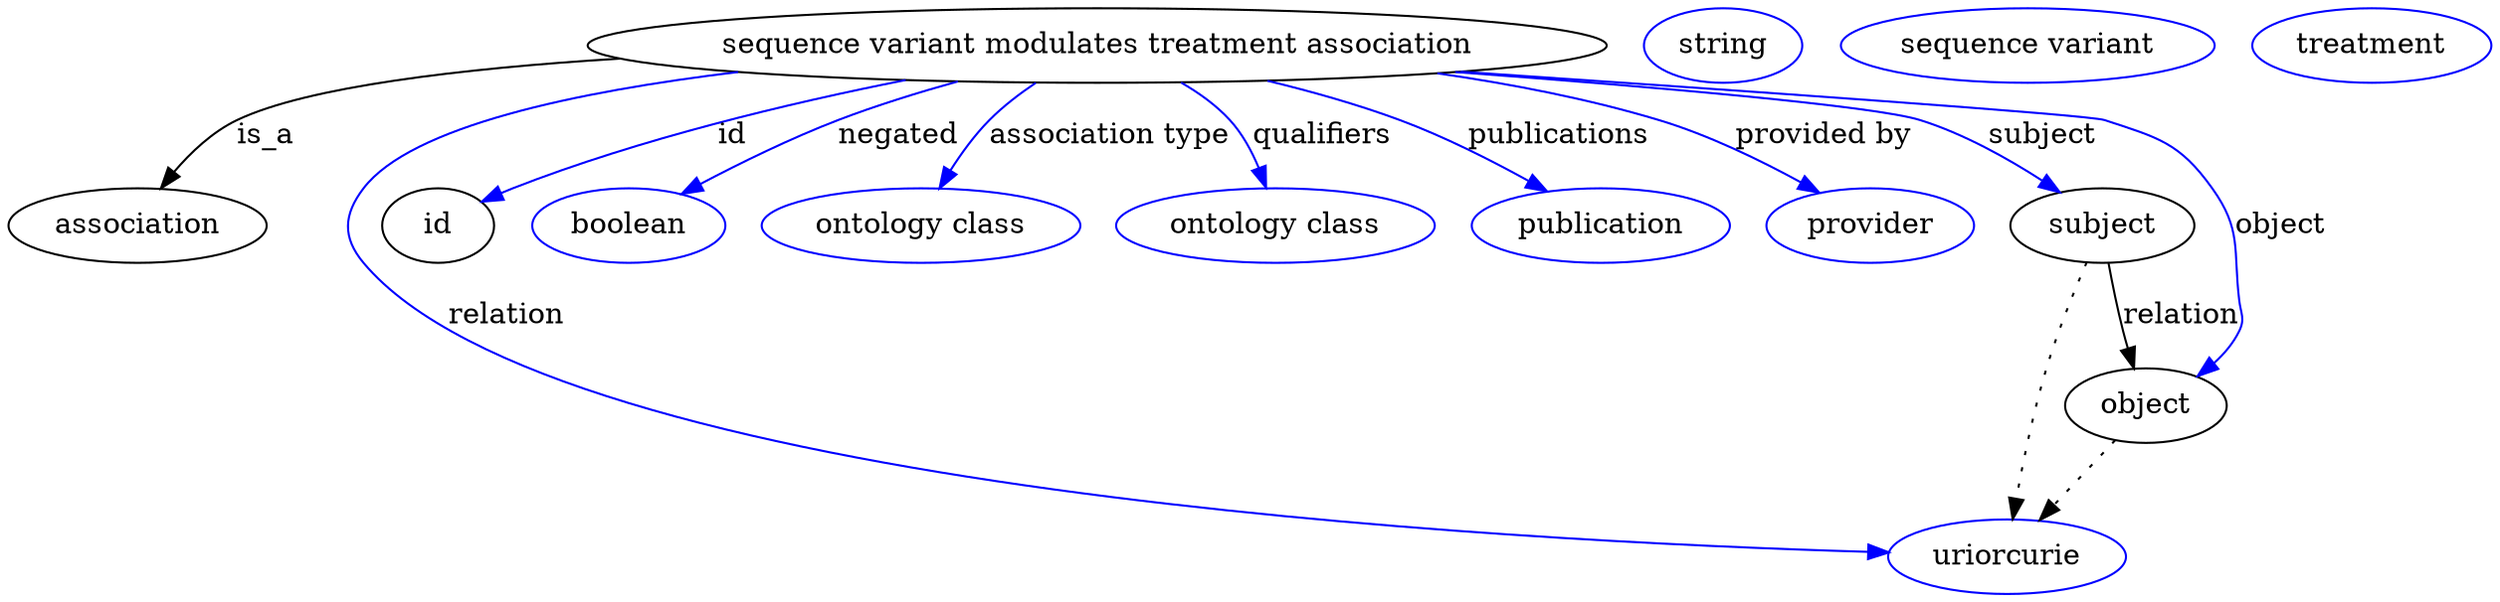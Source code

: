 digraph {
	graph [bb="0,0,983.24,283"];
	node [label="\N"];
	"sequence variant modulates treatment association"	[height=0.5,
		label="sequence variant modulates treatment association",
		pos="454.05,265",
		width=5.1815];
	association	[height=0.5,
		pos="50.046,178",
		width=1.3902];
	"sequence variant modulates treatment association" -> association	[label=is_a,
		lp="103.05,221.5",
		pos="e,59.449,195.94 276.75,259.34 201.82,254.83 124.46,246.05 92.046,229 81.291,223.34 72.18,213.66 65.22,204.31"];
	relation	[color=blue,
		height=0.5,
		label=uriorcurie,
		pos="817.05,18",
		width=1.2638];
	"sequence variant modulates treatment association" -> relation	[color=blue,
		label=relation,
		lp="211.05,134.5",
		pos="e,771.99,21.364 288.61,256.66 191.99,246.04 97.891,220.58 147.05,160 224.67,64.341 615.82,31.152 761.91,21.983",
		style=solid];
	id	[height=0.5,
		pos="183.05,178",
		width=0.75];
	"sequence variant modulates treatment association" -> id	[color=blue,
		label=id,
		lp="320.55,221.5",
		pos="e,204.19,189.46 386.22,248.14 363.48,242.5 338.06,235.84 315.05,229 271.8,216.15 260.84,212.99 219.05,196 217.22,195.26 215.36,194.47 \
213.48,193.66",
		style=solid];
	negated	[color=blue,
		height=0.5,
		label=boolean,
		pos="266.05,178",
		width=1.0652];
	"sequence variant modulates treatment association" -> negated	[color=blue,
		label=negated,
		lp="379.55,221.5",
		pos="e,289.01,192.72 404.65,247.57 389.51,242.12 372.92,235.71 358.05,229 337.63,219.79 315.56,207.87 298.16,197.97",
		style=solid];
	"association type"	[color=blue,
		height=0.5,
		label="ontology class",
		pos="384.05,178",
		width=1.7151];
	"sequence variant modulates treatment association" -> "association type"	[color=blue,
		label="association type",
		lp="459.05,221.5",
		pos="e,392.99,196.02 432.75,246.85 426.68,241.47 420.3,235.28 415.05,229 408.85,221.6 403.01,212.86 398.1,204.77",
		style=solid];
	qualifiers	[color=blue,
		height=0.5,
		label="ontology class",
		pos="525.05,178",
		width=1.7151];
	"sequence variant modulates treatment association" -> qualifiers	[color=blue,
		label=qualifiers,
		lp="537.55,221.5",
		pos="e,520.12,195.99 483.18,247.06 490.33,241.93 497.51,235.81 503.05,229 508.66,222.09 513.11,213.53 516.5,205.46",
		style=solid];
	publications	[color=blue,
		height=0.5,
		label=publication,
		pos="655.05,178",
		width=1.3902];
	"sequence variant modulates treatment association" -> publications	[color=blue,
		label=publications,
		lp="630.55,221.5",
		pos="e,631.86,194.02 514.45,247.93 531.71,242.63 550.37,236.22 567.05,229 586.37,220.64 606.88,209.15 623.23,199.29",
		style=solid];
	"provided by"	[color=blue,
		height=0.5,
		label=provider,
		pos="763.05,178",
		width=1.1193];
	"sequence variant modulates treatment association" -> "provided by"	[color=blue,
		label="provided by",
		lp="736.05,221.5",
		pos="e,740.93,193.28 574.56,251.25 605.51,246.1 638.42,238.93 668.05,229 690.47,221.49 714,209.14 732.04,198.59",
		style=solid];
	subject	[height=0.5,
		pos="857.05,178",
		width=0.99297];
	"sequence variant modulates treatment association" -> subject	[color=blue,
		label=subject,
		lp="823.55,221.5",
		pos="e,838.18,193.46 585.9,252.19 665.52,244.59 755.02,235.04 773.05,229 793.41,222.18 814.17,209.88 829.96,199.19",
		style=solid];
	object	[height=0.5,
		pos="877.05,91",
		width=0.9027];
	"sequence variant modulates treatment association" -> object	[color=blue,
		label=object,
		lp="929.05,178",
		pos="e,896.84,105.43 586.92,252.34 700.34,242.36 845.46,229.52 847.05,229 874.15,220.18 885.38,219.13 902.05,196 916.42,176.06 911.36,\
166.44 914.05,142 914.77,135.37 916.68,133.12 914.05,127 911.77,121.72 908.27,116.87 904.31,112.56",
		style=solid];
	association_id	[color=blue,
		height=0.5,
		label=string,
		pos="689.05,265",
		width=0.84854];
	subject -> relation	[pos="e,820.16,36.027 851.35,160.08 846.85,146.39 840.61,126.58 836.05,109 830.61,88.036 825.6,64.025 822.09,46.079",
		style=dotted];
	subject -> object	[label=relation,
		lp="889.05,134.5",
		pos="e,873.07,108.89 861.09,159.8 863.85,148.09 867.55,132.34 870.7,118.97"];
	"sequence variant modulates treatment association_subject"	[color=blue,
		height=0.5,
		label="sequence variant",
		pos="807.05,265",
		width=1.9318];
	object -> relation	[pos="e,830.74,35.205 863.73,74.243 855.99,65.088 846.09,53.364 837.39,43.074",
		style=dotted];
	"sequence variant modulates treatment association_object"	[color=blue,
		height=0.5,
		label=treatment,
		pos="939.05,265",
		width=1.2277];
}
